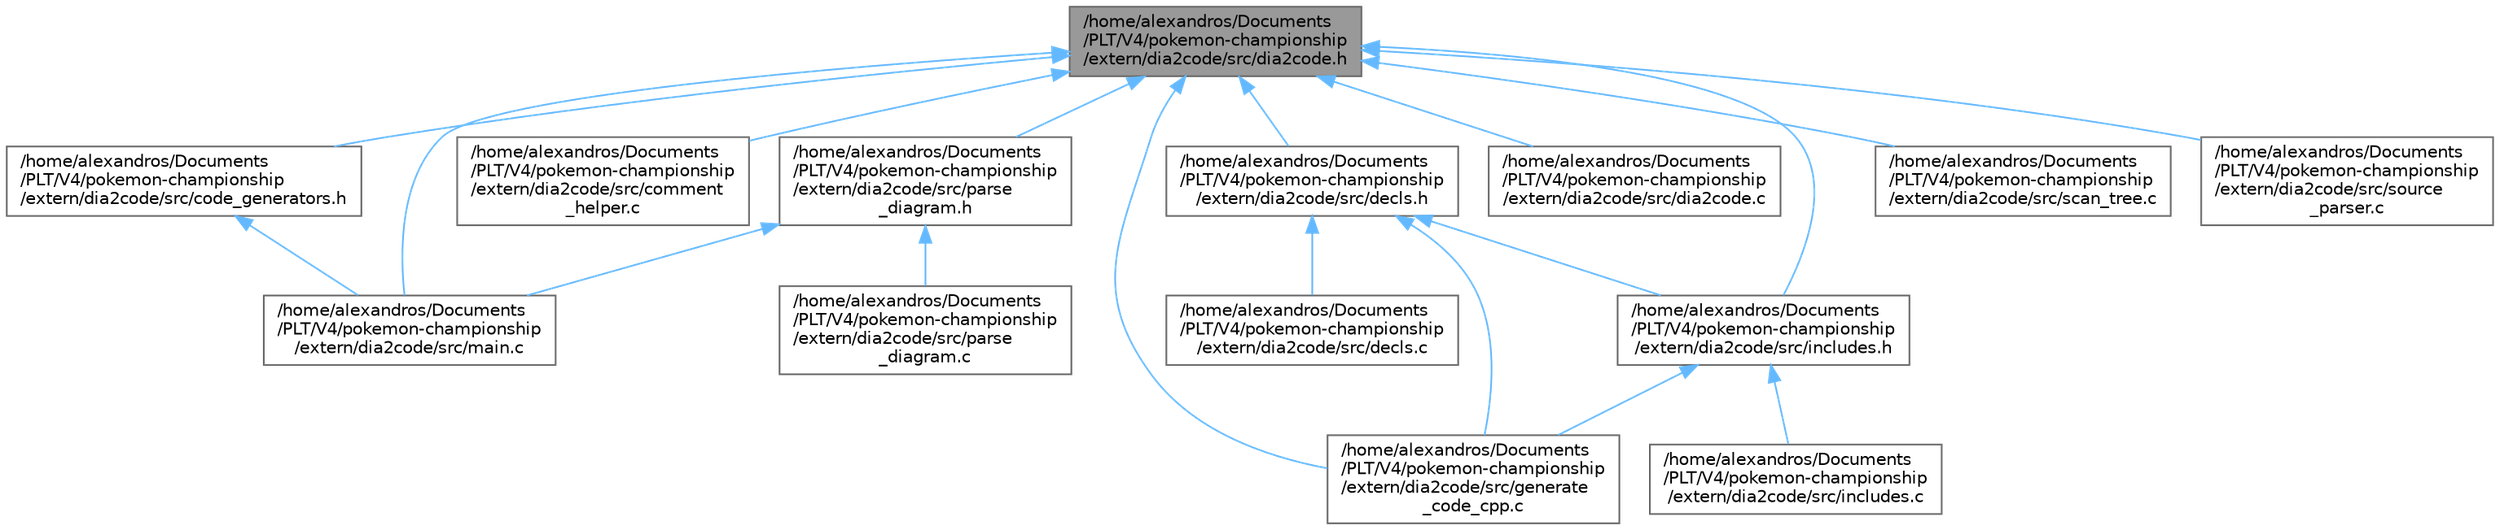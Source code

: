 digraph "/home/alexandros/Documents/PLT/V4/pokemon-championship/extern/dia2code/src/dia2code.h"
{
 // LATEX_PDF_SIZE
  bgcolor="transparent";
  edge [fontname=Helvetica,fontsize=10,labelfontname=Helvetica,labelfontsize=10];
  node [fontname=Helvetica,fontsize=10,shape=box,height=0.2,width=0.4];
  Node1 [label="/home/alexandros/Documents\l/PLT/V4/pokemon-championship\l/extern/dia2code/src/dia2code.h",height=0.2,width=0.4,color="gray40", fillcolor="grey60", style="filled", fontcolor="black",tooltip=" "];
  Node1 -> Node2 [dir="back",color="steelblue1",style="solid"];
  Node2 [label="/home/alexandros/Documents\l/PLT/V4/pokemon-championship\l/extern/dia2code/src/code_generators.h",height=0.2,width=0.4,color="grey40", fillcolor="white", style="filled",URL="$code__generators_8h.html",tooltip=" "];
  Node2 -> Node3 [dir="back",color="steelblue1",style="solid"];
  Node3 [label="/home/alexandros/Documents\l/PLT/V4/pokemon-championship\l/extern/dia2code/src/main.c",height=0.2,width=0.4,color="grey40", fillcolor="white", style="filled",URL="$main_8c.html",tooltip=" "];
  Node1 -> Node4 [dir="back",color="steelblue1",style="solid"];
  Node4 [label="/home/alexandros/Documents\l/PLT/V4/pokemon-championship\l/extern/dia2code/src/comment\l_helper.c",height=0.2,width=0.4,color="grey40", fillcolor="white", style="filled",URL="$comment__helper_8c.html",tooltip=" "];
  Node1 -> Node5 [dir="back",color="steelblue1",style="solid"];
  Node5 [label="/home/alexandros/Documents\l/PLT/V4/pokemon-championship\l/extern/dia2code/src/decls.h",height=0.2,width=0.4,color="grey40", fillcolor="white", style="filled",URL="$decls_8h.html",tooltip=" "];
  Node5 -> Node6 [dir="back",color="steelblue1",style="solid"];
  Node6 [label="/home/alexandros/Documents\l/PLT/V4/pokemon-championship\l/extern/dia2code/src/decls.c",height=0.2,width=0.4,color="grey40", fillcolor="white", style="filled",URL="$decls_8c.html",tooltip=" "];
  Node5 -> Node7 [dir="back",color="steelblue1",style="solid"];
  Node7 [label="/home/alexandros/Documents\l/PLT/V4/pokemon-championship\l/extern/dia2code/src/generate\l_code_cpp.c",height=0.2,width=0.4,color="grey40", fillcolor="white", style="filled",URL="$generate__code__cpp_8c.html",tooltip=" "];
  Node5 -> Node8 [dir="back",color="steelblue1",style="solid"];
  Node8 [label="/home/alexandros/Documents\l/PLT/V4/pokemon-championship\l/extern/dia2code/src/includes.h",height=0.2,width=0.4,color="grey40", fillcolor="white", style="filled",URL="$includes_8h.html",tooltip=" "];
  Node8 -> Node7 [dir="back",color="steelblue1",style="solid"];
  Node8 -> Node9 [dir="back",color="steelblue1",style="solid"];
  Node9 [label="/home/alexandros/Documents\l/PLT/V4/pokemon-championship\l/extern/dia2code/src/includes.c",height=0.2,width=0.4,color="grey40", fillcolor="white", style="filled",URL="$includes_8c.html",tooltip=" "];
  Node1 -> Node10 [dir="back",color="steelblue1",style="solid"];
  Node10 [label="/home/alexandros/Documents\l/PLT/V4/pokemon-championship\l/extern/dia2code/src/dia2code.c",height=0.2,width=0.4,color="grey40", fillcolor="white", style="filled",URL="$dia2code_8c.html",tooltip=" "];
  Node1 -> Node7 [dir="back",color="steelblue1",style="solid"];
  Node1 -> Node8 [dir="back",color="steelblue1",style="solid"];
  Node1 -> Node3 [dir="back",color="steelblue1",style="solid"];
  Node1 -> Node11 [dir="back",color="steelblue1",style="solid"];
  Node11 [label="/home/alexandros/Documents\l/PLT/V4/pokemon-championship\l/extern/dia2code/src/parse\l_diagram.h",height=0.2,width=0.4,color="grey40", fillcolor="white", style="filled",URL="$parse__diagram_8h.html",tooltip=" "];
  Node11 -> Node3 [dir="back",color="steelblue1",style="solid"];
  Node11 -> Node12 [dir="back",color="steelblue1",style="solid"];
  Node12 [label="/home/alexandros/Documents\l/PLT/V4/pokemon-championship\l/extern/dia2code/src/parse\l_diagram.c",height=0.2,width=0.4,color="grey40", fillcolor="white", style="filled",URL="$parse__diagram_8c.html",tooltip=" "];
  Node1 -> Node13 [dir="back",color="steelblue1",style="solid"];
  Node13 [label="/home/alexandros/Documents\l/PLT/V4/pokemon-championship\l/extern/dia2code/src/scan_tree.c",height=0.2,width=0.4,color="grey40", fillcolor="white", style="filled",URL="$scan__tree_8c.html",tooltip=" "];
  Node1 -> Node14 [dir="back",color="steelblue1",style="solid"];
  Node14 [label="/home/alexandros/Documents\l/PLT/V4/pokemon-championship\l/extern/dia2code/src/source\l_parser.c",height=0.2,width=0.4,color="grey40", fillcolor="white", style="filled",URL="$source__parser_8c.html",tooltip=" "];
}
